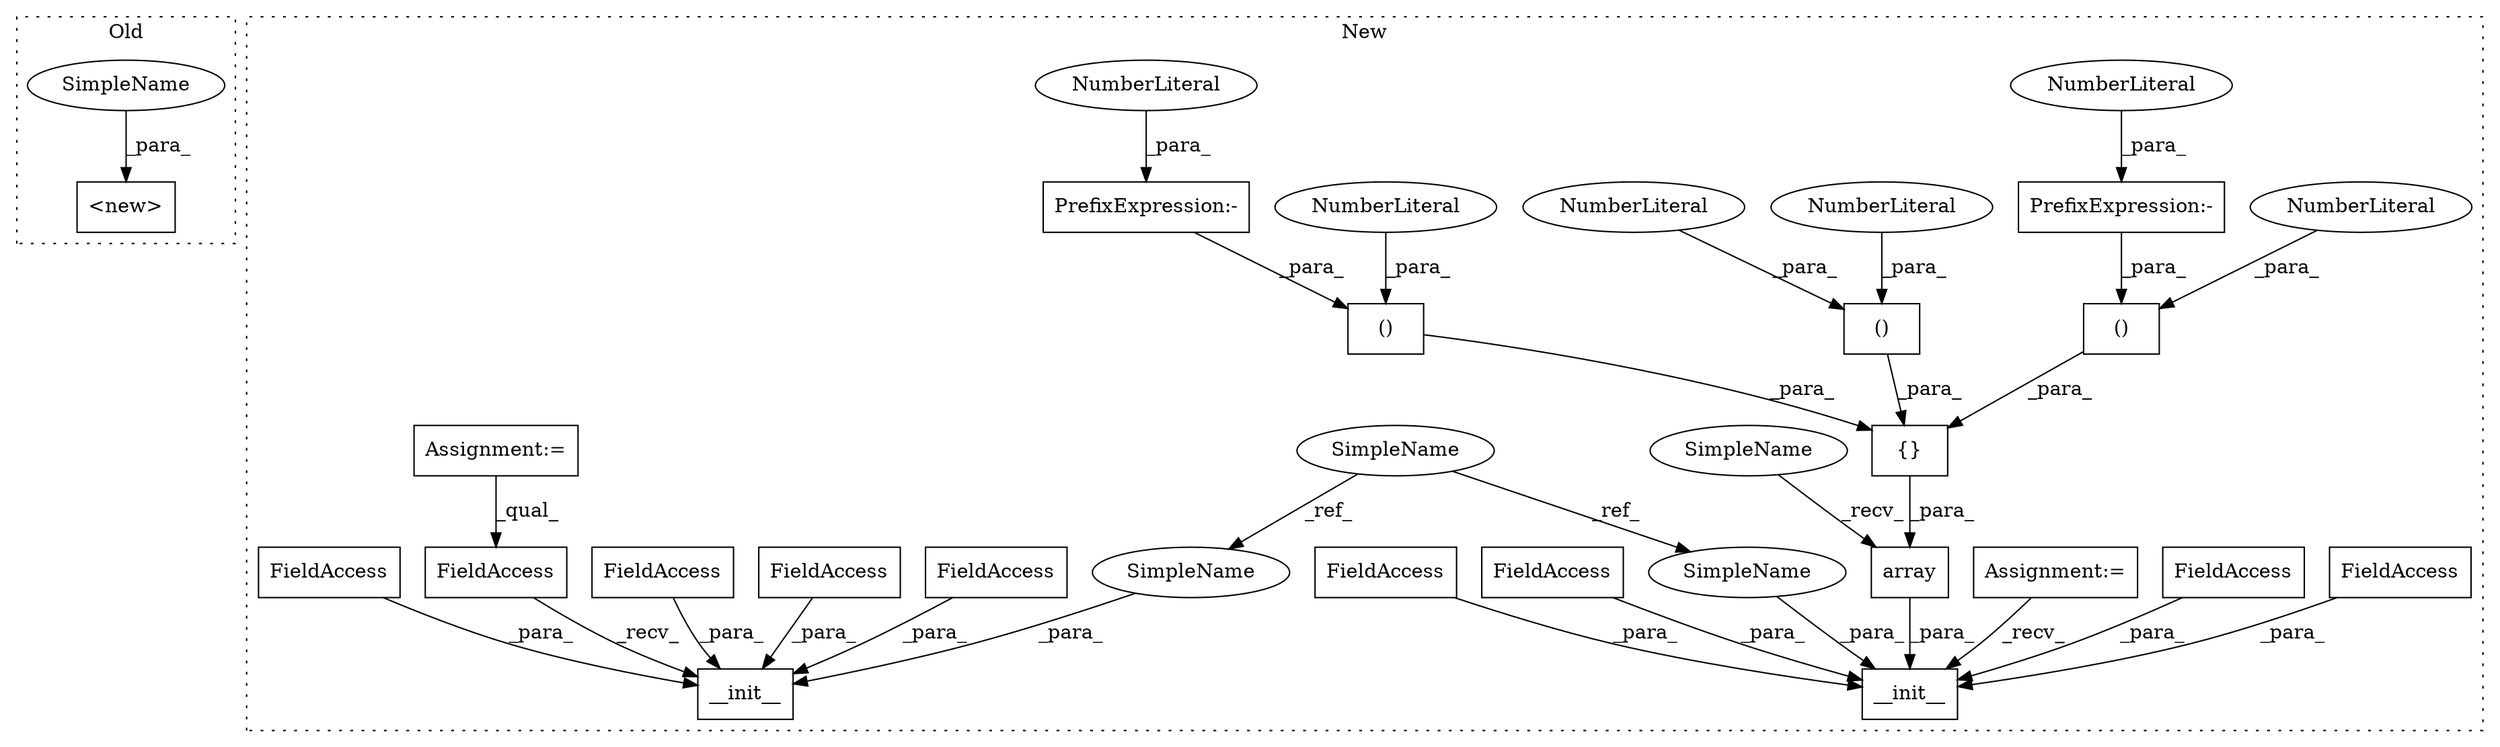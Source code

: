 digraph G {
subgraph cluster0 {
1 [label="<new>" a="46" s="4277,4310" l="6,2" shape="box"];
32 [label="SimpleName" a="42" s="4306" l="4" shape="ellipse"];
label = "Old";
style="dotted";
}
subgraph cluster1 {
2 [label="SimpleName" a="42" s="5217" l="5" shape="ellipse"];
3 [label="array" a="32" s="5223,5324" l="6,1" shape="box"];
4 [label="()" a="106" s="5273" l="22" shape="box"];
5 [label="NumberLiteral" a="34" s="5291" l="4" shape="ellipse"];
6 [label="()" a="106" s="5244" l="22" shape="box"];
7 [label="{}" a="4" s="5238,5322" l="6,2" shape="box"];
8 [label="()" a="106" s="5302" l="20" shape="box"];
9 [label="NumberLiteral" a="34" s="5318" l="4" shape="ellipse"];
10 [label="NumberLiteral" a="34" s="5262" l="4" shape="ellipse"];
11 [label="NumberLiteral" a="34" s="5302" l="3" shape="ellipse"];
12 [label="__init__" a="32" s="5138,5353" l="9,1" shape="box"];
13 [label="FieldAccess" a="22" s="5185" l="15" shape="box"];
14 [label="FieldAccess" a="22" s="5332" l="11" shape="box"];
15 [label="FieldAccess" a="22" s="5201" l="15" shape="box"];
16 [label="Assignment:=" a="7" s="4988" l="25" shape="box"];
17 [label="PrefixExpression:-" a="38" s="5273" l="1" shape="box"];
18 [label="NumberLiteral" a="34" s="5274" l="4" shape="ellipse"];
19 [label="PrefixExpression:-" a="38" s="5244" l="1" shape="box"];
20 [label="NumberLiteral" a="34" s="5245" l="4" shape="ellipse"];
21 [label="SimpleName" a="42" s="4933" l="4" shape="ellipse"];
22 [label="__init__" a="32" s="5034,5105" l="9,1" shape="box"];
23 [label="FieldAccess" a="22" s="5019" l="14" shape="box"];
24 [label="FieldAccess" a="22" s="5094" l="11" shape="box"];
25 [label="FieldAccess" a="22" s="5080" l="13" shape="box"];
26 [label="FieldAccess" a="22" s="5048" l="15" shape="box"];
27 [label="Assignment:=" a="7" s="4951" l="5" shape="box"];
28 [label="FieldAccess" a="22" s="5064" l="15" shape="box"];
29 [label="FieldAccess" a="22" s="5171" l="13" shape="box"];
30 [label="SimpleName" a="42" s="5147" l="4" shape="ellipse"];
31 [label="SimpleName" a="42" s="5043" l="4" shape="ellipse"];
label = "New";
style="dotted";
}
2 -> 3 [label="_recv_"];
3 -> 12 [label="_para_"];
4 -> 7 [label="_para_"];
5 -> 4 [label="_para_"];
6 -> 7 [label="_para_"];
7 -> 3 [label="_para_"];
8 -> 7 [label="_para_"];
9 -> 8 [label="_para_"];
10 -> 6 [label="_para_"];
11 -> 8 [label="_para_"];
13 -> 12 [label="_para_"];
14 -> 12 [label="_para_"];
15 -> 12 [label="_para_"];
16 -> 12 [label="_recv_"];
17 -> 4 [label="_para_"];
18 -> 17 [label="_para_"];
19 -> 6 [label="_para_"];
20 -> 19 [label="_para_"];
21 -> 30 [label="_ref_"];
21 -> 31 [label="_ref_"];
23 -> 22 [label="_recv_"];
24 -> 22 [label="_para_"];
25 -> 22 [label="_para_"];
26 -> 22 [label="_para_"];
27 -> 23 [label="_qual_"];
28 -> 22 [label="_para_"];
29 -> 12 [label="_para_"];
30 -> 12 [label="_para_"];
31 -> 22 [label="_para_"];
32 -> 1 [label="_para_"];
}
